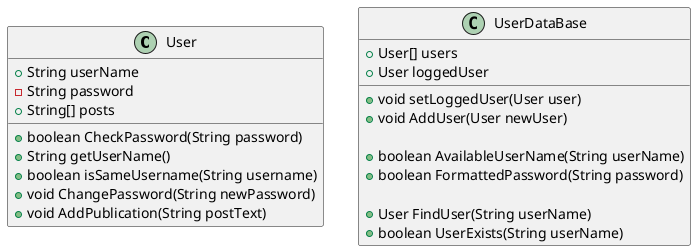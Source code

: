 @startuml
class User{
    + String userName
    - String password
    + String[] posts

    + boolean CheckPassword(String password)
    + String getUserName()
    + boolean isSameUsername(String username)
    + void ChangePassword(String newPassword)
    + void AddPublication(String postText)
}

class UserDataBase{
    + User[] users
    + User loggedUser

    + void setLoggedUser(User user)
    + void AddUser(User newUser)

    + boolean AvailableUserName(String userName)
    + boolean FormattedPassword(String password)

    + User FindUser(String userName)
    + boolean UserExists(String userName)
}
@enduml